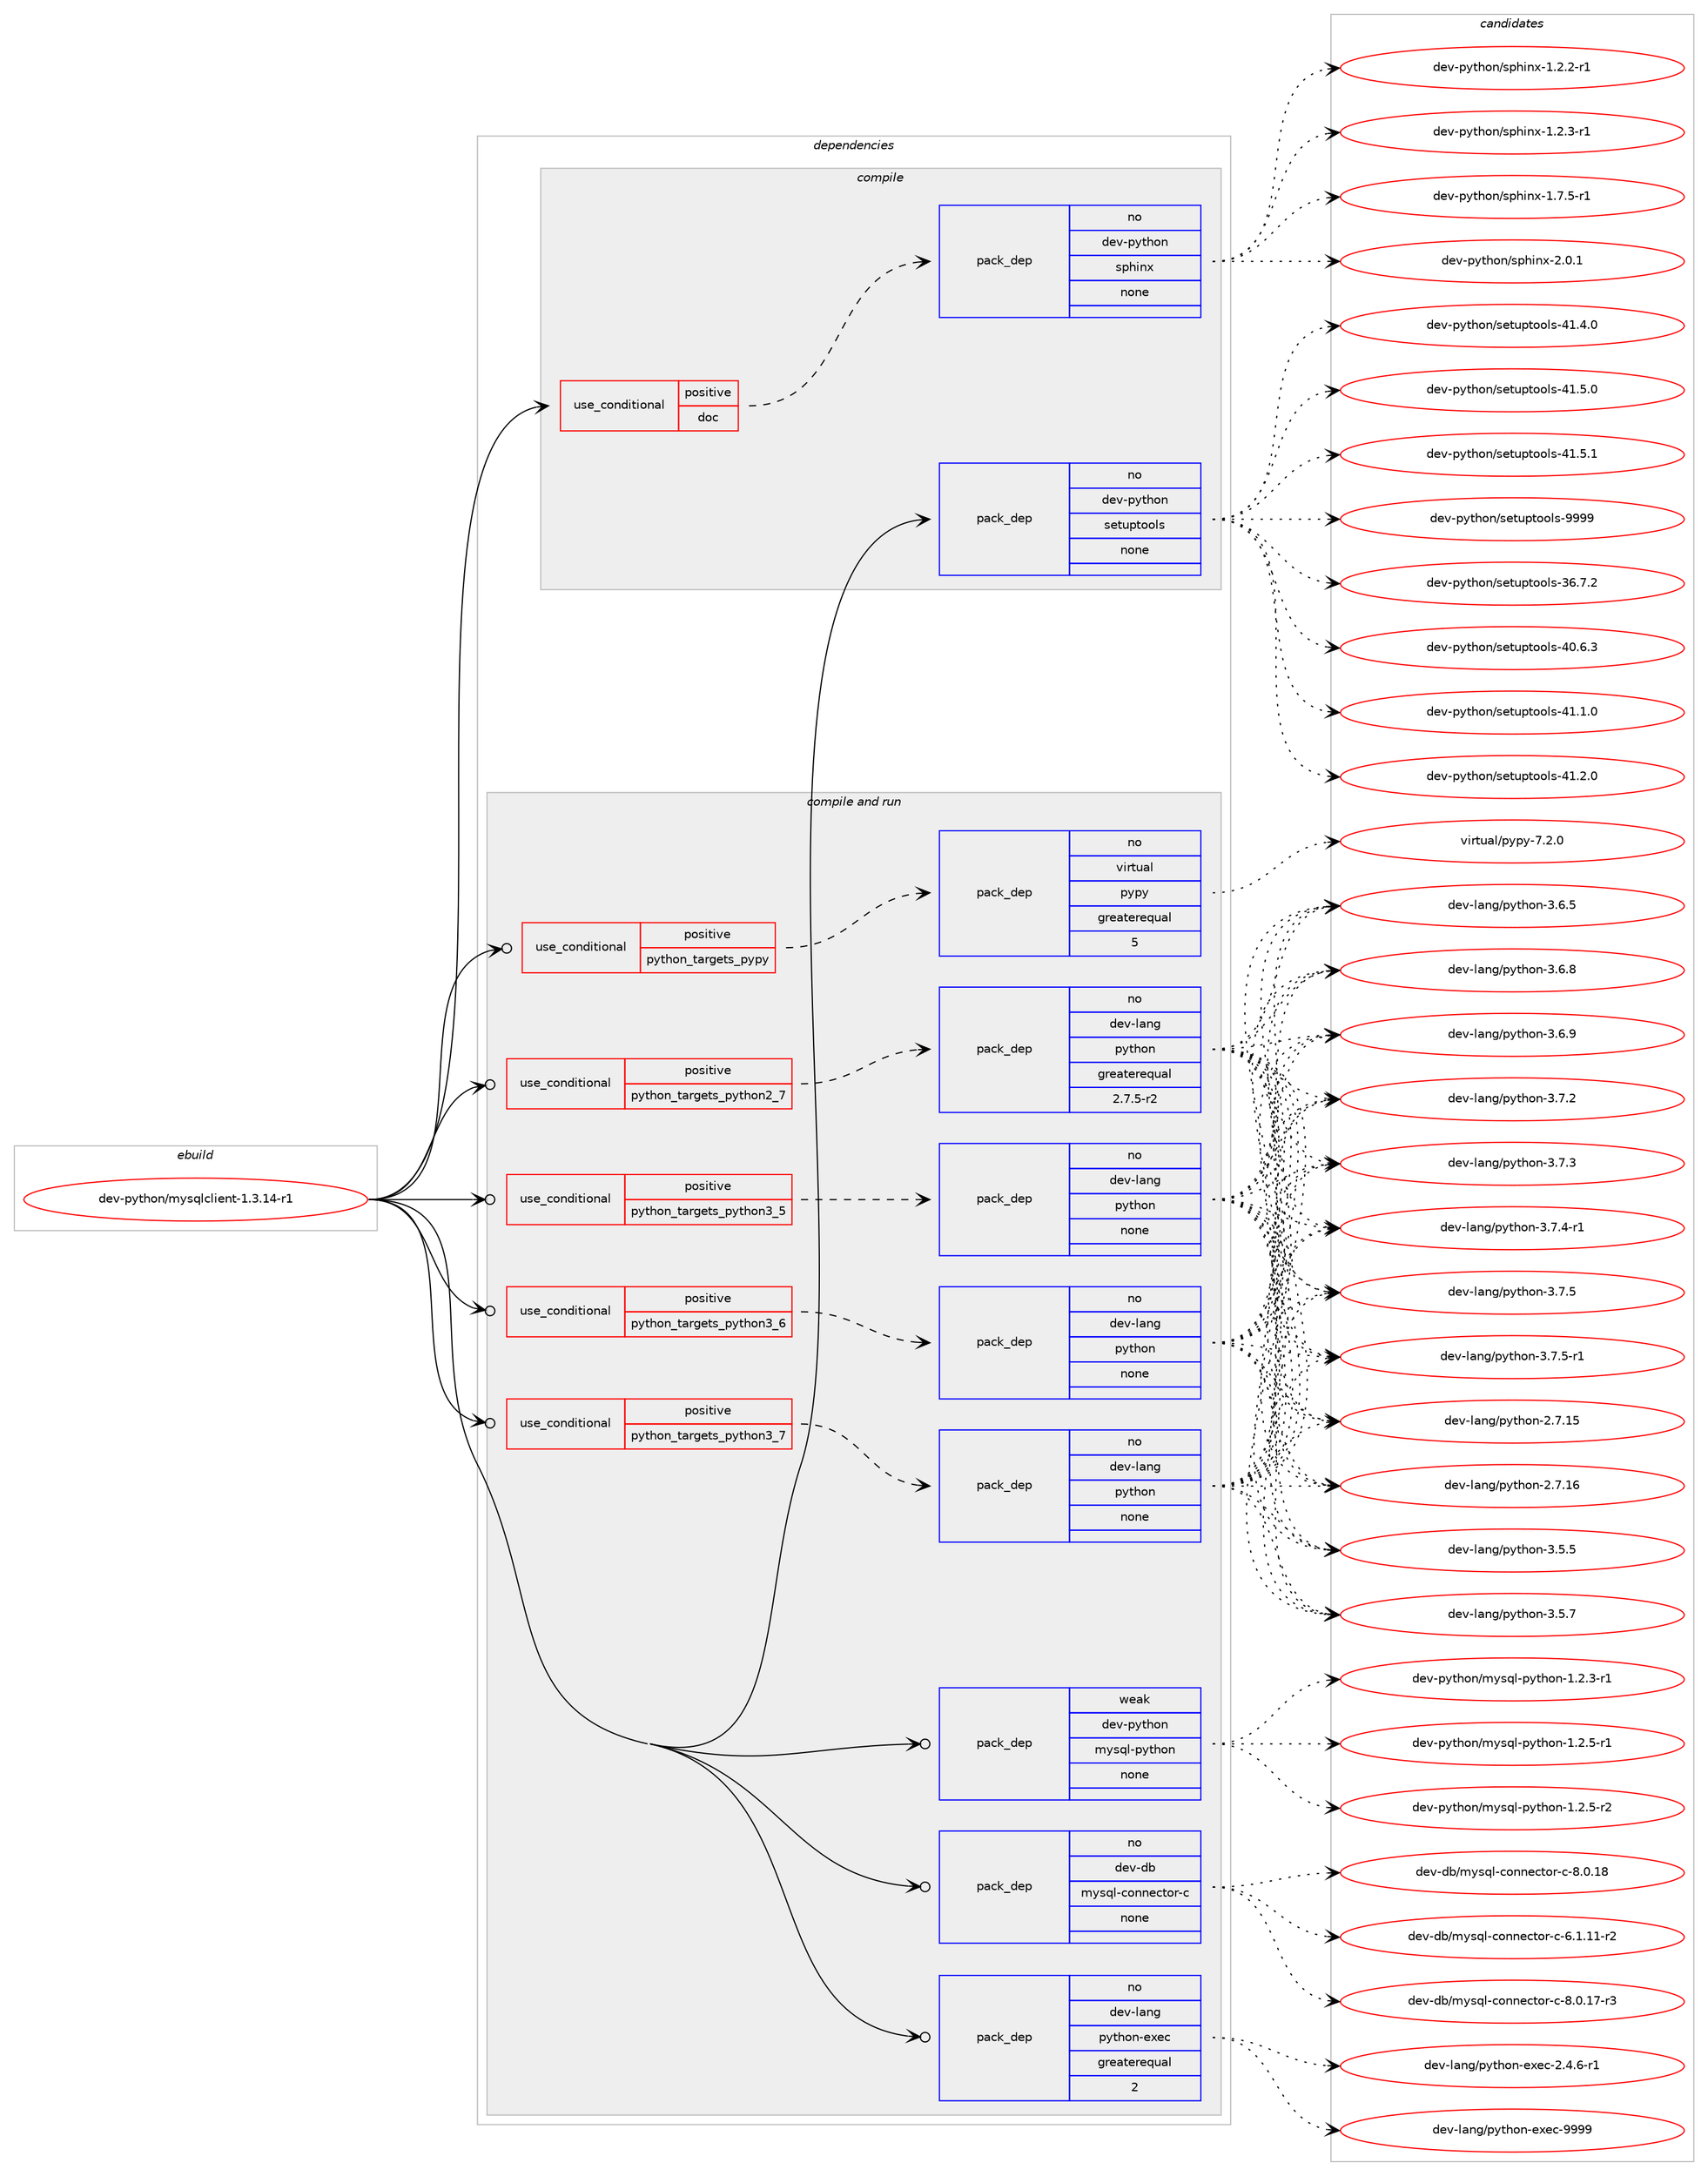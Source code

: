 digraph prolog {

# *************
# Graph options
# *************

newrank=true;
concentrate=true;
compound=true;
graph [rankdir=LR,fontname=Helvetica,fontsize=10,ranksep=1.5];#, ranksep=2.5, nodesep=0.2];
edge  [arrowhead=vee];
node  [fontname=Helvetica,fontsize=10];

# **********
# The ebuild
# **********

subgraph cluster_leftcol {
color=gray;
rank=same;
label=<<i>ebuild</i>>;
id [label="dev-python/mysqlclient-1.3.14-r1", color=red, width=4, href="../dev-python/mysqlclient-1.3.14-r1.svg"];
}

# ****************
# The dependencies
# ****************

subgraph cluster_midcol {
color=gray;
label=<<i>dependencies</i>>;
subgraph cluster_compile {
fillcolor="#eeeeee";
style=filled;
label=<<i>compile</i>>;
subgraph cond142851 {
dependency615663 [label=<<TABLE BORDER="0" CELLBORDER="1" CELLSPACING="0" CELLPADDING="4"><TR><TD ROWSPAN="3" CELLPADDING="10">use_conditional</TD></TR><TR><TD>positive</TD></TR><TR><TD>doc</TD></TR></TABLE>>, shape=none, color=red];
subgraph pack461007 {
dependency615664 [label=<<TABLE BORDER="0" CELLBORDER="1" CELLSPACING="0" CELLPADDING="4" WIDTH="220"><TR><TD ROWSPAN="6" CELLPADDING="30">pack_dep</TD></TR><TR><TD WIDTH="110">no</TD></TR><TR><TD>dev-python</TD></TR><TR><TD>sphinx</TD></TR><TR><TD>none</TD></TR><TR><TD></TD></TR></TABLE>>, shape=none, color=blue];
}
dependency615663:e -> dependency615664:w [weight=20,style="dashed",arrowhead="vee"];
}
id:e -> dependency615663:w [weight=20,style="solid",arrowhead="vee"];
subgraph pack461008 {
dependency615665 [label=<<TABLE BORDER="0" CELLBORDER="1" CELLSPACING="0" CELLPADDING="4" WIDTH="220"><TR><TD ROWSPAN="6" CELLPADDING="30">pack_dep</TD></TR><TR><TD WIDTH="110">no</TD></TR><TR><TD>dev-python</TD></TR><TR><TD>setuptools</TD></TR><TR><TD>none</TD></TR><TR><TD></TD></TR></TABLE>>, shape=none, color=blue];
}
id:e -> dependency615665:w [weight=20,style="solid",arrowhead="vee"];
}
subgraph cluster_compileandrun {
fillcolor="#eeeeee";
style=filled;
label=<<i>compile and run</i>>;
subgraph cond142852 {
dependency615666 [label=<<TABLE BORDER="0" CELLBORDER="1" CELLSPACING="0" CELLPADDING="4"><TR><TD ROWSPAN="3" CELLPADDING="10">use_conditional</TD></TR><TR><TD>positive</TD></TR><TR><TD>python_targets_pypy</TD></TR></TABLE>>, shape=none, color=red];
subgraph pack461009 {
dependency615667 [label=<<TABLE BORDER="0" CELLBORDER="1" CELLSPACING="0" CELLPADDING="4" WIDTH="220"><TR><TD ROWSPAN="6" CELLPADDING="30">pack_dep</TD></TR><TR><TD WIDTH="110">no</TD></TR><TR><TD>virtual</TD></TR><TR><TD>pypy</TD></TR><TR><TD>greaterequal</TD></TR><TR><TD>5</TD></TR></TABLE>>, shape=none, color=blue];
}
dependency615666:e -> dependency615667:w [weight=20,style="dashed",arrowhead="vee"];
}
id:e -> dependency615666:w [weight=20,style="solid",arrowhead="odotvee"];
subgraph cond142853 {
dependency615668 [label=<<TABLE BORDER="0" CELLBORDER="1" CELLSPACING="0" CELLPADDING="4"><TR><TD ROWSPAN="3" CELLPADDING="10">use_conditional</TD></TR><TR><TD>positive</TD></TR><TR><TD>python_targets_python2_7</TD></TR></TABLE>>, shape=none, color=red];
subgraph pack461010 {
dependency615669 [label=<<TABLE BORDER="0" CELLBORDER="1" CELLSPACING="0" CELLPADDING="4" WIDTH="220"><TR><TD ROWSPAN="6" CELLPADDING="30">pack_dep</TD></TR><TR><TD WIDTH="110">no</TD></TR><TR><TD>dev-lang</TD></TR><TR><TD>python</TD></TR><TR><TD>greaterequal</TD></TR><TR><TD>2.7.5-r2</TD></TR></TABLE>>, shape=none, color=blue];
}
dependency615668:e -> dependency615669:w [weight=20,style="dashed",arrowhead="vee"];
}
id:e -> dependency615668:w [weight=20,style="solid",arrowhead="odotvee"];
subgraph cond142854 {
dependency615670 [label=<<TABLE BORDER="0" CELLBORDER="1" CELLSPACING="0" CELLPADDING="4"><TR><TD ROWSPAN="3" CELLPADDING="10">use_conditional</TD></TR><TR><TD>positive</TD></TR><TR><TD>python_targets_python3_5</TD></TR></TABLE>>, shape=none, color=red];
subgraph pack461011 {
dependency615671 [label=<<TABLE BORDER="0" CELLBORDER="1" CELLSPACING="0" CELLPADDING="4" WIDTH="220"><TR><TD ROWSPAN="6" CELLPADDING="30">pack_dep</TD></TR><TR><TD WIDTH="110">no</TD></TR><TR><TD>dev-lang</TD></TR><TR><TD>python</TD></TR><TR><TD>none</TD></TR><TR><TD></TD></TR></TABLE>>, shape=none, color=blue];
}
dependency615670:e -> dependency615671:w [weight=20,style="dashed",arrowhead="vee"];
}
id:e -> dependency615670:w [weight=20,style="solid",arrowhead="odotvee"];
subgraph cond142855 {
dependency615672 [label=<<TABLE BORDER="0" CELLBORDER="1" CELLSPACING="0" CELLPADDING="4"><TR><TD ROWSPAN="3" CELLPADDING="10">use_conditional</TD></TR><TR><TD>positive</TD></TR><TR><TD>python_targets_python3_6</TD></TR></TABLE>>, shape=none, color=red];
subgraph pack461012 {
dependency615673 [label=<<TABLE BORDER="0" CELLBORDER="1" CELLSPACING="0" CELLPADDING="4" WIDTH="220"><TR><TD ROWSPAN="6" CELLPADDING="30">pack_dep</TD></TR><TR><TD WIDTH="110">no</TD></TR><TR><TD>dev-lang</TD></TR><TR><TD>python</TD></TR><TR><TD>none</TD></TR><TR><TD></TD></TR></TABLE>>, shape=none, color=blue];
}
dependency615672:e -> dependency615673:w [weight=20,style="dashed",arrowhead="vee"];
}
id:e -> dependency615672:w [weight=20,style="solid",arrowhead="odotvee"];
subgraph cond142856 {
dependency615674 [label=<<TABLE BORDER="0" CELLBORDER="1" CELLSPACING="0" CELLPADDING="4"><TR><TD ROWSPAN="3" CELLPADDING="10">use_conditional</TD></TR><TR><TD>positive</TD></TR><TR><TD>python_targets_python3_7</TD></TR></TABLE>>, shape=none, color=red];
subgraph pack461013 {
dependency615675 [label=<<TABLE BORDER="0" CELLBORDER="1" CELLSPACING="0" CELLPADDING="4" WIDTH="220"><TR><TD ROWSPAN="6" CELLPADDING="30">pack_dep</TD></TR><TR><TD WIDTH="110">no</TD></TR><TR><TD>dev-lang</TD></TR><TR><TD>python</TD></TR><TR><TD>none</TD></TR><TR><TD></TD></TR></TABLE>>, shape=none, color=blue];
}
dependency615674:e -> dependency615675:w [weight=20,style="dashed",arrowhead="vee"];
}
id:e -> dependency615674:w [weight=20,style="solid",arrowhead="odotvee"];
subgraph pack461014 {
dependency615676 [label=<<TABLE BORDER="0" CELLBORDER="1" CELLSPACING="0" CELLPADDING="4" WIDTH="220"><TR><TD ROWSPAN="6" CELLPADDING="30">pack_dep</TD></TR><TR><TD WIDTH="110">no</TD></TR><TR><TD>dev-db</TD></TR><TR><TD>mysql-connector-c</TD></TR><TR><TD>none</TD></TR><TR><TD></TD></TR></TABLE>>, shape=none, color=blue];
}
id:e -> dependency615676:w [weight=20,style="solid",arrowhead="odotvee"];
subgraph pack461015 {
dependency615677 [label=<<TABLE BORDER="0" CELLBORDER="1" CELLSPACING="0" CELLPADDING="4" WIDTH="220"><TR><TD ROWSPAN="6" CELLPADDING="30">pack_dep</TD></TR><TR><TD WIDTH="110">no</TD></TR><TR><TD>dev-lang</TD></TR><TR><TD>python-exec</TD></TR><TR><TD>greaterequal</TD></TR><TR><TD>2</TD></TR></TABLE>>, shape=none, color=blue];
}
id:e -> dependency615677:w [weight=20,style="solid",arrowhead="odotvee"];
subgraph pack461016 {
dependency615678 [label=<<TABLE BORDER="0" CELLBORDER="1" CELLSPACING="0" CELLPADDING="4" WIDTH="220"><TR><TD ROWSPAN="6" CELLPADDING="30">pack_dep</TD></TR><TR><TD WIDTH="110">weak</TD></TR><TR><TD>dev-python</TD></TR><TR><TD>mysql-python</TD></TR><TR><TD>none</TD></TR><TR><TD></TD></TR></TABLE>>, shape=none, color=blue];
}
id:e -> dependency615678:w [weight=20,style="solid",arrowhead="odotvee"];
}
subgraph cluster_run {
fillcolor="#eeeeee";
style=filled;
label=<<i>run</i>>;
}
}

# **************
# The candidates
# **************

subgraph cluster_choices {
rank=same;
color=gray;
label=<<i>candidates</i>>;

subgraph choice461007 {
color=black;
nodesep=1;
choice10010111845112121116104111110471151121041051101204549465046504511449 [label="dev-python/sphinx-1.2.2-r1", color=red, width=4,href="../dev-python/sphinx-1.2.2-r1.svg"];
choice10010111845112121116104111110471151121041051101204549465046514511449 [label="dev-python/sphinx-1.2.3-r1", color=red, width=4,href="../dev-python/sphinx-1.2.3-r1.svg"];
choice10010111845112121116104111110471151121041051101204549465546534511449 [label="dev-python/sphinx-1.7.5-r1", color=red, width=4,href="../dev-python/sphinx-1.7.5-r1.svg"];
choice1001011184511212111610411111047115112104105110120455046484649 [label="dev-python/sphinx-2.0.1", color=red, width=4,href="../dev-python/sphinx-2.0.1.svg"];
dependency615664:e -> choice10010111845112121116104111110471151121041051101204549465046504511449:w [style=dotted,weight="100"];
dependency615664:e -> choice10010111845112121116104111110471151121041051101204549465046514511449:w [style=dotted,weight="100"];
dependency615664:e -> choice10010111845112121116104111110471151121041051101204549465546534511449:w [style=dotted,weight="100"];
dependency615664:e -> choice1001011184511212111610411111047115112104105110120455046484649:w [style=dotted,weight="100"];
}
subgraph choice461008 {
color=black;
nodesep=1;
choice100101118451121211161041111104711510111611711211611111110811545515446554650 [label="dev-python/setuptools-36.7.2", color=red, width=4,href="../dev-python/setuptools-36.7.2.svg"];
choice100101118451121211161041111104711510111611711211611111110811545524846544651 [label="dev-python/setuptools-40.6.3", color=red, width=4,href="../dev-python/setuptools-40.6.3.svg"];
choice100101118451121211161041111104711510111611711211611111110811545524946494648 [label="dev-python/setuptools-41.1.0", color=red, width=4,href="../dev-python/setuptools-41.1.0.svg"];
choice100101118451121211161041111104711510111611711211611111110811545524946504648 [label="dev-python/setuptools-41.2.0", color=red, width=4,href="../dev-python/setuptools-41.2.0.svg"];
choice100101118451121211161041111104711510111611711211611111110811545524946524648 [label="dev-python/setuptools-41.4.0", color=red, width=4,href="../dev-python/setuptools-41.4.0.svg"];
choice100101118451121211161041111104711510111611711211611111110811545524946534648 [label="dev-python/setuptools-41.5.0", color=red, width=4,href="../dev-python/setuptools-41.5.0.svg"];
choice100101118451121211161041111104711510111611711211611111110811545524946534649 [label="dev-python/setuptools-41.5.1", color=red, width=4,href="../dev-python/setuptools-41.5.1.svg"];
choice10010111845112121116104111110471151011161171121161111111081154557575757 [label="dev-python/setuptools-9999", color=red, width=4,href="../dev-python/setuptools-9999.svg"];
dependency615665:e -> choice100101118451121211161041111104711510111611711211611111110811545515446554650:w [style=dotted,weight="100"];
dependency615665:e -> choice100101118451121211161041111104711510111611711211611111110811545524846544651:w [style=dotted,weight="100"];
dependency615665:e -> choice100101118451121211161041111104711510111611711211611111110811545524946494648:w [style=dotted,weight="100"];
dependency615665:e -> choice100101118451121211161041111104711510111611711211611111110811545524946504648:w [style=dotted,weight="100"];
dependency615665:e -> choice100101118451121211161041111104711510111611711211611111110811545524946524648:w [style=dotted,weight="100"];
dependency615665:e -> choice100101118451121211161041111104711510111611711211611111110811545524946534648:w [style=dotted,weight="100"];
dependency615665:e -> choice100101118451121211161041111104711510111611711211611111110811545524946534649:w [style=dotted,weight="100"];
dependency615665:e -> choice10010111845112121116104111110471151011161171121161111111081154557575757:w [style=dotted,weight="100"];
}
subgraph choice461009 {
color=black;
nodesep=1;
choice1181051141161179710847112121112121455546504648 [label="virtual/pypy-7.2.0", color=red, width=4,href="../virtual/pypy-7.2.0.svg"];
dependency615667:e -> choice1181051141161179710847112121112121455546504648:w [style=dotted,weight="100"];
}
subgraph choice461010 {
color=black;
nodesep=1;
choice10010111845108971101034711212111610411111045504655464953 [label="dev-lang/python-2.7.15", color=red, width=4,href="../dev-lang/python-2.7.15.svg"];
choice10010111845108971101034711212111610411111045504655464954 [label="dev-lang/python-2.7.16", color=red, width=4,href="../dev-lang/python-2.7.16.svg"];
choice100101118451089711010347112121116104111110455146534653 [label="dev-lang/python-3.5.5", color=red, width=4,href="../dev-lang/python-3.5.5.svg"];
choice100101118451089711010347112121116104111110455146534655 [label="dev-lang/python-3.5.7", color=red, width=4,href="../dev-lang/python-3.5.7.svg"];
choice100101118451089711010347112121116104111110455146544653 [label="dev-lang/python-3.6.5", color=red, width=4,href="../dev-lang/python-3.6.5.svg"];
choice100101118451089711010347112121116104111110455146544656 [label="dev-lang/python-3.6.8", color=red, width=4,href="../dev-lang/python-3.6.8.svg"];
choice100101118451089711010347112121116104111110455146544657 [label="dev-lang/python-3.6.9", color=red, width=4,href="../dev-lang/python-3.6.9.svg"];
choice100101118451089711010347112121116104111110455146554650 [label="dev-lang/python-3.7.2", color=red, width=4,href="../dev-lang/python-3.7.2.svg"];
choice100101118451089711010347112121116104111110455146554651 [label="dev-lang/python-3.7.3", color=red, width=4,href="../dev-lang/python-3.7.3.svg"];
choice1001011184510897110103471121211161041111104551465546524511449 [label="dev-lang/python-3.7.4-r1", color=red, width=4,href="../dev-lang/python-3.7.4-r1.svg"];
choice100101118451089711010347112121116104111110455146554653 [label="dev-lang/python-3.7.5", color=red, width=4,href="../dev-lang/python-3.7.5.svg"];
choice1001011184510897110103471121211161041111104551465546534511449 [label="dev-lang/python-3.7.5-r1", color=red, width=4,href="../dev-lang/python-3.7.5-r1.svg"];
dependency615669:e -> choice10010111845108971101034711212111610411111045504655464953:w [style=dotted,weight="100"];
dependency615669:e -> choice10010111845108971101034711212111610411111045504655464954:w [style=dotted,weight="100"];
dependency615669:e -> choice100101118451089711010347112121116104111110455146534653:w [style=dotted,weight="100"];
dependency615669:e -> choice100101118451089711010347112121116104111110455146534655:w [style=dotted,weight="100"];
dependency615669:e -> choice100101118451089711010347112121116104111110455146544653:w [style=dotted,weight="100"];
dependency615669:e -> choice100101118451089711010347112121116104111110455146544656:w [style=dotted,weight="100"];
dependency615669:e -> choice100101118451089711010347112121116104111110455146544657:w [style=dotted,weight="100"];
dependency615669:e -> choice100101118451089711010347112121116104111110455146554650:w [style=dotted,weight="100"];
dependency615669:e -> choice100101118451089711010347112121116104111110455146554651:w [style=dotted,weight="100"];
dependency615669:e -> choice1001011184510897110103471121211161041111104551465546524511449:w [style=dotted,weight="100"];
dependency615669:e -> choice100101118451089711010347112121116104111110455146554653:w [style=dotted,weight="100"];
dependency615669:e -> choice1001011184510897110103471121211161041111104551465546534511449:w [style=dotted,weight="100"];
}
subgraph choice461011 {
color=black;
nodesep=1;
choice10010111845108971101034711212111610411111045504655464953 [label="dev-lang/python-2.7.15", color=red, width=4,href="../dev-lang/python-2.7.15.svg"];
choice10010111845108971101034711212111610411111045504655464954 [label="dev-lang/python-2.7.16", color=red, width=4,href="../dev-lang/python-2.7.16.svg"];
choice100101118451089711010347112121116104111110455146534653 [label="dev-lang/python-3.5.5", color=red, width=4,href="../dev-lang/python-3.5.5.svg"];
choice100101118451089711010347112121116104111110455146534655 [label="dev-lang/python-3.5.7", color=red, width=4,href="../dev-lang/python-3.5.7.svg"];
choice100101118451089711010347112121116104111110455146544653 [label="dev-lang/python-3.6.5", color=red, width=4,href="../dev-lang/python-3.6.5.svg"];
choice100101118451089711010347112121116104111110455146544656 [label="dev-lang/python-3.6.8", color=red, width=4,href="../dev-lang/python-3.6.8.svg"];
choice100101118451089711010347112121116104111110455146544657 [label="dev-lang/python-3.6.9", color=red, width=4,href="../dev-lang/python-3.6.9.svg"];
choice100101118451089711010347112121116104111110455146554650 [label="dev-lang/python-3.7.2", color=red, width=4,href="../dev-lang/python-3.7.2.svg"];
choice100101118451089711010347112121116104111110455146554651 [label="dev-lang/python-3.7.3", color=red, width=4,href="../dev-lang/python-3.7.3.svg"];
choice1001011184510897110103471121211161041111104551465546524511449 [label="dev-lang/python-3.7.4-r1", color=red, width=4,href="../dev-lang/python-3.7.4-r1.svg"];
choice100101118451089711010347112121116104111110455146554653 [label="dev-lang/python-3.7.5", color=red, width=4,href="../dev-lang/python-3.7.5.svg"];
choice1001011184510897110103471121211161041111104551465546534511449 [label="dev-lang/python-3.7.5-r1", color=red, width=4,href="../dev-lang/python-3.7.5-r1.svg"];
dependency615671:e -> choice10010111845108971101034711212111610411111045504655464953:w [style=dotted,weight="100"];
dependency615671:e -> choice10010111845108971101034711212111610411111045504655464954:w [style=dotted,weight="100"];
dependency615671:e -> choice100101118451089711010347112121116104111110455146534653:w [style=dotted,weight="100"];
dependency615671:e -> choice100101118451089711010347112121116104111110455146534655:w [style=dotted,weight="100"];
dependency615671:e -> choice100101118451089711010347112121116104111110455146544653:w [style=dotted,weight="100"];
dependency615671:e -> choice100101118451089711010347112121116104111110455146544656:w [style=dotted,weight="100"];
dependency615671:e -> choice100101118451089711010347112121116104111110455146544657:w [style=dotted,weight="100"];
dependency615671:e -> choice100101118451089711010347112121116104111110455146554650:w [style=dotted,weight="100"];
dependency615671:e -> choice100101118451089711010347112121116104111110455146554651:w [style=dotted,weight="100"];
dependency615671:e -> choice1001011184510897110103471121211161041111104551465546524511449:w [style=dotted,weight="100"];
dependency615671:e -> choice100101118451089711010347112121116104111110455146554653:w [style=dotted,weight="100"];
dependency615671:e -> choice1001011184510897110103471121211161041111104551465546534511449:w [style=dotted,weight="100"];
}
subgraph choice461012 {
color=black;
nodesep=1;
choice10010111845108971101034711212111610411111045504655464953 [label="dev-lang/python-2.7.15", color=red, width=4,href="../dev-lang/python-2.7.15.svg"];
choice10010111845108971101034711212111610411111045504655464954 [label="dev-lang/python-2.7.16", color=red, width=4,href="../dev-lang/python-2.7.16.svg"];
choice100101118451089711010347112121116104111110455146534653 [label="dev-lang/python-3.5.5", color=red, width=4,href="../dev-lang/python-3.5.5.svg"];
choice100101118451089711010347112121116104111110455146534655 [label="dev-lang/python-3.5.7", color=red, width=4,href="../dev-lang/python-3.5.7.svg"];
choice100101118451089711010347112121116104111110455146544653 [label="dev-lang/python-3.6.5", color=red, width=4,href="../dev-lang/python-3.6.5.svg"];
choice100101118451089711010347112121116104111110455146544656 [label="dev-lang/python-3.6.8", color=red, width=4,href="../dev-lang/python-3.6.8.svg"];
choice100101118451089711010347112121116104111110455146544657 [label="dev-lang/python-3.6.9", color=red, width=4,href="../dev-lang/python-3.6.9.svg"];
choice100101118451089711010347112121116104111110455146554650 [label="dev-lang/python-3.7.2", color=red, width=4,href="../dev-lang/python-3.7.2.svg"];
choice100101118451089711010347112121116104111110455146554651 [label="dev-lang/python-3.7.3", color=red, width=4,href="../dev-lang/python-3.7.3.svg"];
choice1001011184510897110103471121211161041111104551465546524511449 [label="dev-lang/python-3.7.4-r1", color=red, width=4,href="../dev-lang/python-3.7.4-r1.svg"];
choice100101118451089711010347112121116104111110455146554653 [label="dev-lang/python-3.7.5", color=red, width=4,href="../dev-lang/python-3.7.5.svg"];
choice1001011184510897110103471121211161041111104551465546534511449 [label="dev-lang/python-3.7.5-r1", color=red, width=4,href="../dev-lang/python-3.7.5-r1.svg"];
dependency615673:e -> choice10010111845108971101034711212111610411111045504655464953:w [style=dotted,weight="100"];
dependency615673:e -> choice10010111845108971101034711212111610411111045504655464954:w [style=dotted,weight="100"];
dependency615673:e -> choice100101118451089711010347112121116104111110455146534653:w [style=dotted,weight="100"];
dependency615673:e -> choice100101118451089711010347112121116104111110455146534655:w [style=dotted,weight="100"];
dependency615673:e -> choice100101118451089711010347112121116104111110455146544653:w [style=dotted,weight="100"];
dependency615673:e -> choice100101118451089711010347112121116104111110455146544656:w [style=dotted,weight="100"];
dependency615673:e -> choice100101118451089711010347112121116104111110455146544657:w [style=dotted,weight="100"];
dependency615673:e -> choice100101118451089711010347112121116104111110455146554650:w [style=dotted,weight="100"];
dependency615673:e -> choice100101118451089711010347112121116104111110455146554651:w [style=dotted,weight="100"];
dependency615673:e -> choice1001011184510897110103471121211161041111104551465546524511449:w [style=dotted,weight="100"];
dependency615673:e -> choice100101118451089711010347112121116104111110455146554653:w [style=dotted,weight="100"];
dependency615673:e -> choice1001011184510897110103471121211161041111104551465546534511449:w [style=dotted,weight="100"];
}
subgraph choice461013 {
color=black;
nodesep=1;
choice10010111845108971101034711212111610411111045504655464953 [label="dev-lang/python-2.7.15", color=red, width=4,href="../dev-lang/python-2.7.15.svg"];
choice10010111845108971101034711212111610411111045504655464954 [label="dev-lang/python-2.7.16", color=red, width=4,href="../dev-lang/python-2.7.16.svg"];
choice100101118451089711010347112121116104111110455146534653 [label="dev-lang/python-3.5.5", color=red, width=4,href="../dev-lang/python-3.5.5.svg"];
choice100101118451089711010347112121116104111110455146534655 [label="dev-lang/python-3.5.7", color=red, width=4,href="../dev-lang/python-3.5.7.svg"];
choice100101118451089711010347112121116104111110455146544653 [label="dev-lang/python-3.6.5", color=red, width=4,href="../dev-lang/python-3.6.5.svg"];
choice100101118451089711010347112121116104111110455146544656 [label="dev-lang/python-3.6.8", color=red, width=4,href="../dev-lang/python-3.6.8.svg"];
choice100101118451089711010347112121116104111110455146544657 [label="dev-lang/python-3.6.9", color=red, width=4,href="../dev-lang/python-3.6.9.svg"];
choice100101118451089711010347112121116104111110455146554650 [label="dev-lang/python-3.7.2", color=red, width=4,href="../dev-lang/python-3.7.2.svg"];
choice100101118451089711010347112121116104111110455146554651 [label="dev-lang/python-3.7.3", color=red, width=4,href="../dev-lang/python-3.7.3.svg"];
choice1001011184510897110103471121211161041111104551465546524511449 [label="dev-lang/python-3.7.4-r1", color=red, width=4,href="../dev-lang/python-3.7.4-r1.svg"];
choice100101118451089711010347112121116104111110455146554653 [label="dev-lang/python-3.7.5", color=red, width=4,href="../dev-lang/python-3.7.5.svg"];
choice1001011184510897110103471121211161041111104551465546534511449 [label="dev-lang/python-3.7.5-r1", color=red, width=4,href="../dev-lang/python-3.7.5-r1.svg"];
dependency615675:e -> choice10010111845108971101034711212111610411111045504655464953:w [style=dotted,weight="100"];
dependency615675:e -> choice10010111845108971101034711212111610411111045504655464954:w [style=dotted,weight="100"];
dependency615675:e -> choice100101118451089711010347112121116104111110455146534653:w [style=dotted,weight="100"];
dependency615675:e -> choice100101118451089711010347112121116104111110455146534655:w [style=dotted,weight="100"];
dependency615675:e -> choice100101118451089711010347112121116104111110455146544653:w [style=dotted,weight="100"];
dependency615675:e -> choice100101118451089711010347112121116104111110455146544656:w [style=dotted,weight="100"];
dependency615675:e -> choice100101118451089711010347112121116104111110455146544657:w [style=dotted,weight="100"];
dependency615675:e -> choice100101118451089711010347112121116104111110455146554650:w [style=dotted,weight="100"];
dependency615675:e -> choice100101118451089711010347112121116104111110455146554651:w [style=dotted,weight="100"];
dependency615675:e -> choice1001011184510897110103471121211161041111104551465546524511449:w [style=dotted,weight="100"];
dependency615675:e -> choice100101118451089711010347112121116104111110455146554653:w [style=dotted,weight="100"];
dependency615675:e -> choice1001011184510897110103471121211161041111104551465546534511449:w [style=dotted,weight="100"];
}
subgraph choice461014 {
color=black;
nodesep=1;
choice1001011184510098471091211151131084599111110110101991161111144599455446494649494511450 [label="dev-db/mysql-connector-c-6.1.11-r2", color=red, width=4,href="../dev-db/mysql-connector-c-6.1.11-r2.svg"];
choice1001011184510098471091211151131084599111110110101991161111144599455646484649554511451 [label="dev-db/mysql-connector-c-8.0.17-r3", color=red, width=4,href="../dev-db/mysql-connector-c-8.0.17-r3.svg"];
choice100101118451009847109121115113108459911111011010199116111114459945564648464956 [label="dev-db/mysql-connector-c-8.0.18", color=red, width=4,href="../dev-db/mysql-connector-c-8.0.18.svg"];
dependency615676:e -> choice1001011184510098471091211151131084599111110110101991161111144599455446494649494511450:w [style=dotted,weight="100"];
dependency615676:e -> choice1001011184510098471091211151131084599111110110101991161111144599455646484649554511451:w [style=dotted,weight="100"];
dependency615676:e -> choice100101118451009847109121115113108459911111011010199116111114459945564648464956:w [style=dotted,weight="100"];
}
subgraph choice461015 {
color=black;
nodesep=1;
choice10010111845108971101034711212111610411111045101120101994550465246544511449 [label="dev-lang/python-exec-2.4.6-r1", color=red, width=4,href="../dev-lang/python-exec-2.4.6-r1.svg"];
choice10010111845108971101034711212111610411111045101120101994557575757 [label="dev-lang/python-exec-9999", color=red, width=4,href="../dev-lang/python-exec-9999.svg"];
dependency615677:e -> choice10010111845108971101034711212111610411111045101120101994550465246544511449:w [style=dotted,weight="100"];
dependency615677:e -> choice10010111845108971101034711212111610411111045101120101994557575757:w [style=dotted,weight="100"];
}
subgraph choice461016 {
color=black;
nodesep=1;
choice1001011184511212111610411111047109121115113108451121211161041111104549465046514511449 [label="dev-python/mysql-python-1.2.3-r1", color=red, width=4,href="../dev-python/mysql-python-1.2.3-r1.svg"];
choice1001011184511212111610411111047109121115113108451121211161041111104549465046534511449 [label="dev-python/mysql-python-1.2.5-r1", color=red, width=4,href="../dev-python/mysql-python-1.2.5-r1.svg"];
choice1001011184511212111610411111047109121115113108451121211161041111104549465046534511450 [label="dev-python/mysql-python-1.2.5-r2", color=red, width=4,href="../dev-python/mysql-python-1.2.5-r2.svg"];
dependency615678:e -> choice1001011184511212111610411111047109121115113108451121211161041111104549465046514511449:w [style=dotted,weight="100"];
dependency615678:e -> choice1001011184511212111610411111047109121115113108451121211161041111104549465046534511449:w [style=dotted,weight="100"];
dependency615678:e -> choice1001011184511212111610411111047109121115113108451121211161041111104549465046534511450:w [style=dotted,weight="100"];
}
}

}
